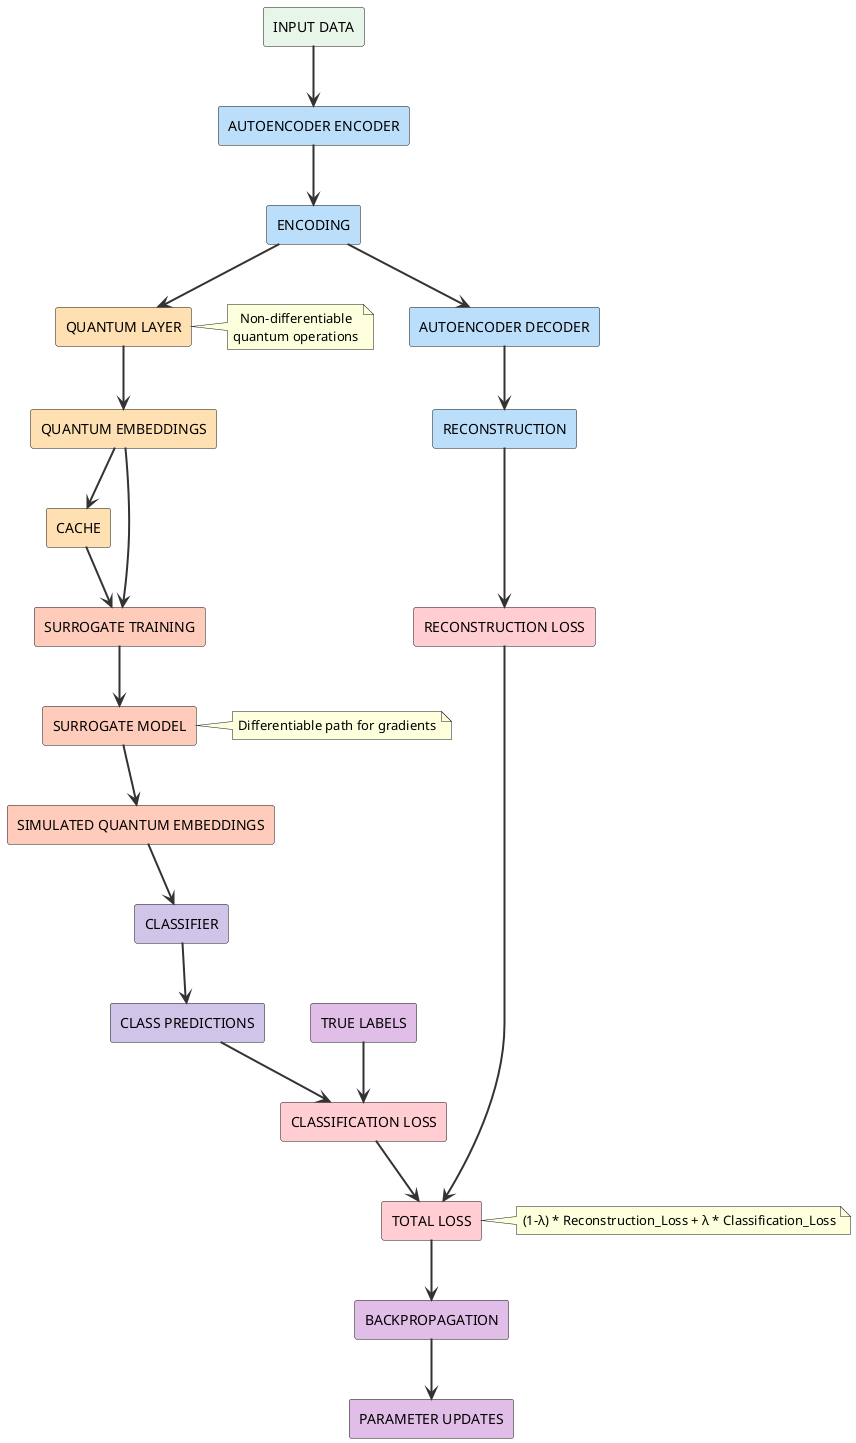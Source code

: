 @startuml pipeline
skinparam backgroundColor transparent
skinparam defaultTextAlignment center
skinparam ArrowColor #333333
skinparam ArrowThickness 2

rectangle "INPUT DATA" as input #E8F5E9
rectangle "AUTOENCODER ENCODER" as encoder #BBDEFB
rectangle "ENCODING" as encoding #BBDEFB
rectangle "AUTOENCODER DECODER" as decoder #BBDEFB
rectangle "RECONSTRUCTION" as reconstruction #BBDEFB
rectangle "QUANTUM LAYER" as quantum_layer #FFE0B2
rectangle "QUANTUM EMBEDDINGS" as quantum_embeddings #FFE0B2
rectangle "CACHE" as cache #FFE0B2
rectangle "SURROGATE TRAINING" as surrogate_training #FFCCBC
rectangle "SURROGATE MODEL" as surrogate_model #FFCCBC
rectangle "SIMULATED QUANTUM EMBEDDINGS" as simulated_embeddings #FFCCBC
rectangle "CLASSIFIER" as classifier #D1C4E9
rectangle "CLASS PREDICTIONS" as predictions #D1C4E9
rectangle "RECONSTRUCTION LOSS" as recon_loss #FFCDD2
rectangle "CLASSIFICATION LOSS" as class_loss #FFCDD2
rectangle "TOTAL LOSS" as total_loss #FFCDD2
rectangle "BACKPROPAGATION" as backprop #E1BEE7
rectangle "PARAMETER UPDATES" as param_updates #E1BEE7
rectangle "TRUE LABELS" as true_labels #E1BEE7

input --> encoder
encoder --> encoding
encoding --> decoder
decoder --> reconstruction
encoding --> quantum_layer
quantum_layer --> quantum_embeddings
quantum_embeddings --> cache
quantum_embeddings --> surrogate_training
cache --> surrogate_training
surrogate_training --> surrogate_model
surrogate_model --> simulated_embeddings
simulated_embeddings --> classifier
classifier --> predictions
reconstruction --> recon_loss
predictions --> class_loss
true_labels --> class_loss
recon_loss --> total_loss
class_loss --> total_loss
total_loss --> backprop
backprop --> param_updates

note right of surrogate_model
  Differentiable path for gradients
end note

note right of quantum_layer
  Non-differentiable
  quantum operations
end note

note right of total_loss
  (1-λ) * Reconstruction_Loss + λ * Classification_Loss
end note

@enduml

